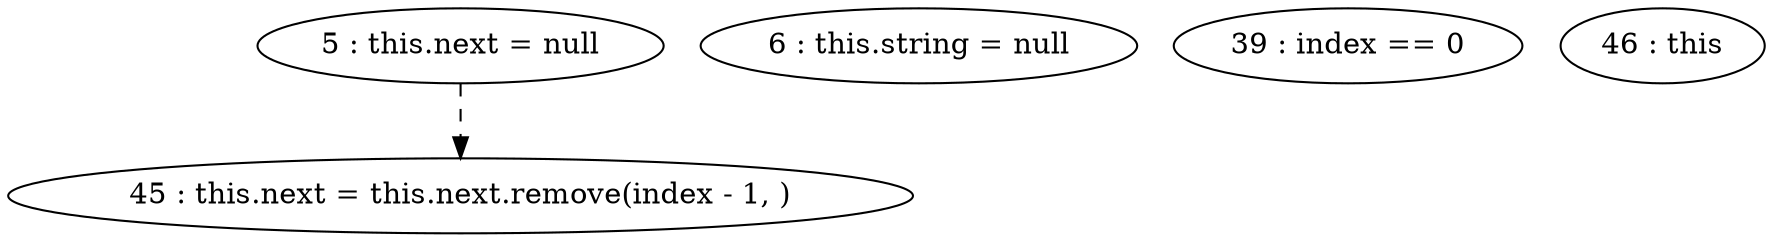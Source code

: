 digraph G {
"5 : this.next = null"
"5 : this.next = null" -> "45 : this.next = this.next.remove(index - 1, )" [style=dashed]
"6 : this.string = null"
"39 : index == 0"
"45 : this.next = this.next.remove(index - 1, )"
"46 : this"
}